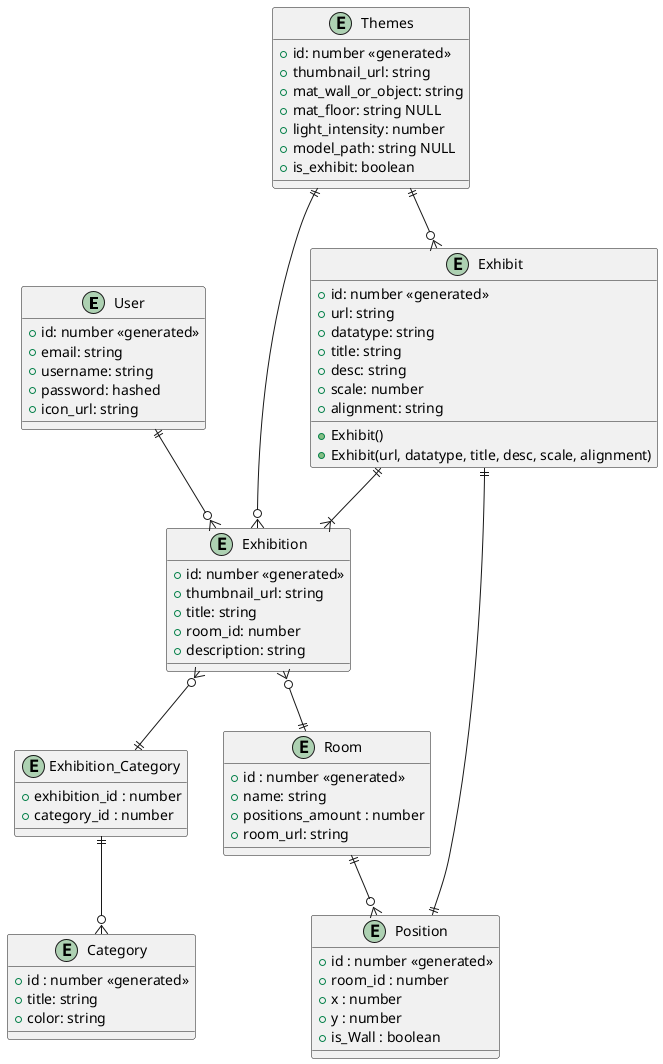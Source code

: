 @startuml DA-Diagramm
entity User {
    +id: number <<generated>>
    +email: string
    +username: string
    +password: hashed
    +icon_url: string
}

entity Exhibition {
    +id: number <<generated>>
    +thumbnail_url: string
    +title: string
    +room_id: number
    +description: string
}
entity Themes {
    +id: number <<generated>>
    +thumbnail_url: string
    +mat_wall_or_object: string
    +mat_floor: string NULL
    +light_intensity: number
    +model_path: string NULL
    +is_exhibit: boolean
}

entity Room {
    +id : number <<generated>>
    +name: string
    +positions_amount : number
    +room_url: string
}

entity Position{
    +id : number <<generated>>
    +room_id : number
    +x : number
    +y : number
    +is_Wall : boolean
}

entity Exhibition_Category {
    +exhibition_id : number
    +category_id : number
}

entity Category{
   +id : number <<generated>>
   +title: string
   +color: string
}

entity Exhibit {
    +id: number <<generated>> 
    +url: string
    +datatype: string
    +title: string
    +desc: string
    +scale: number
    +alignment: string
    +Exhibit()
    +Exhibit(url, datatype, title, desc, scale, alignment)
}

User ||--o{ Exhibition
Exhibit ||--|{Exhibition
Exhibit ||--|| Position
Exhibition }o--|| Exhibition_Category
Exhibition_Category ||--o{ Category
Room ||--o{ Position
Exhibition }o--|| Room
Themes ||--o{ Exhibition
Themes ||--o{ Exhibit
@enduml